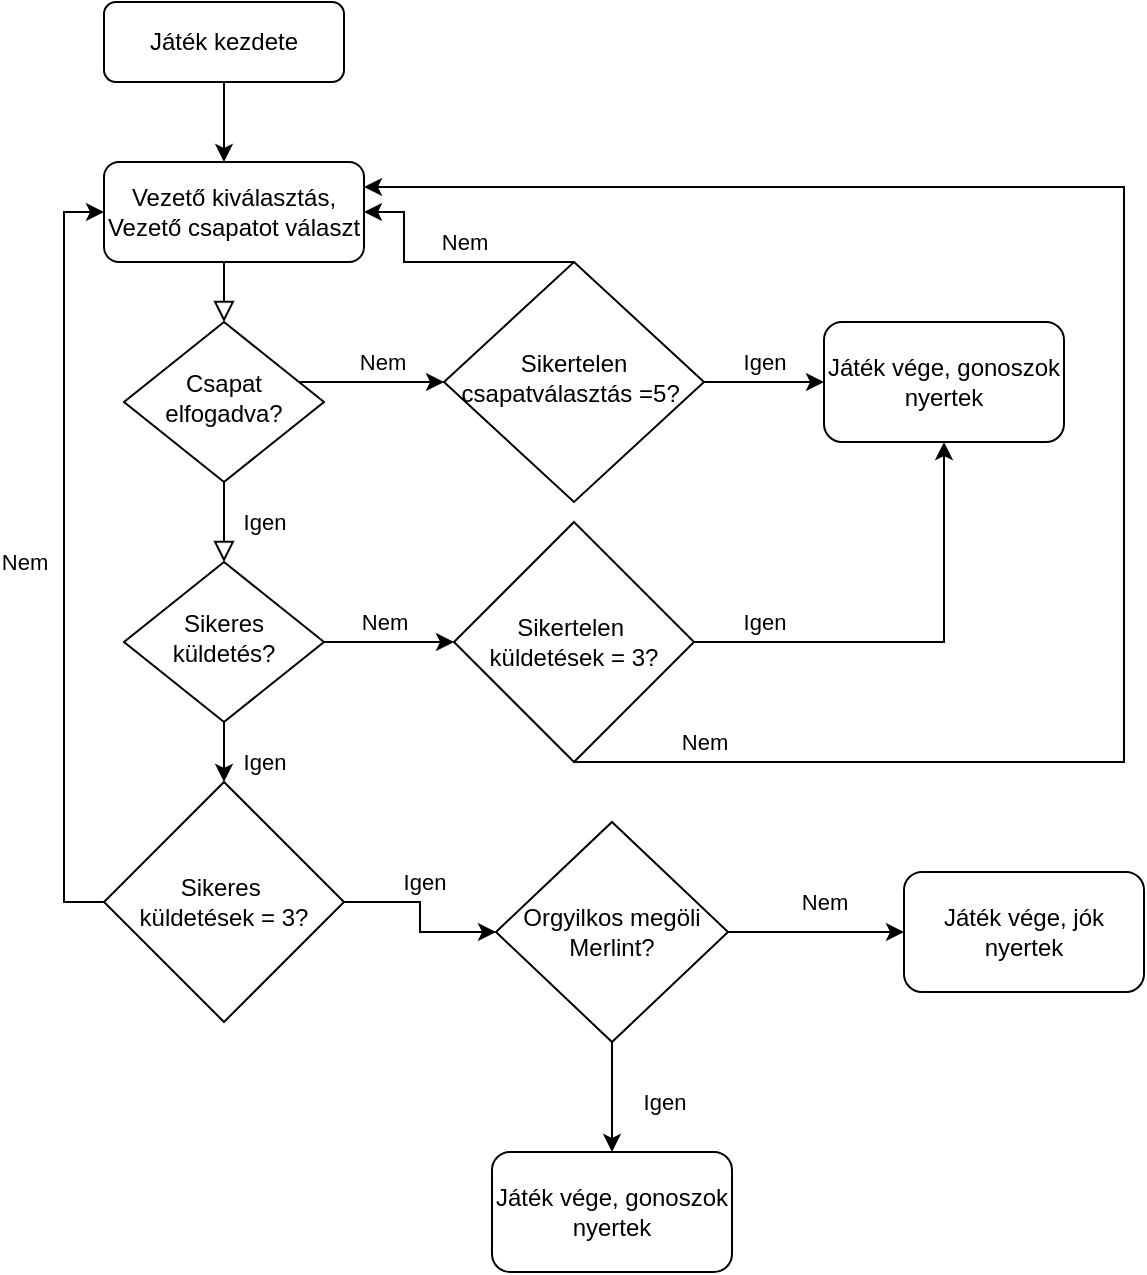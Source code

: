 <mxfile version="24.3.1" type="device">
  <diagram id="C5RBs43oDa-KdzZeNtuy" name="Page-1">
    <mxGraphModel dx="977" dy="621" grid="1" gridSize="10" guides="1" tooltips="1" connect="1" arrows="1" fold="1" page="1" pageScale="1" pageWidth="827" pageHeight="1169" math="0" shadow="0">
      <root>
        <mxCell id="WIyWlLk6GJQsqaUBKTNV-0" />
        <mxCell id="WIyWlLk6GJQsqaUBKTNV-1" parent="WIyWlLk6GJQsqaUBKTNV-0" />
        <mxCell id="WIyWlLk6GJQsqaUBKTNV-2" value="" style="rounded=0;html=1;jettySize=auto;orthogonalLoop=1;fontSize=11;endArrow=block;endFill=0;endSize=8;strokeWidth=1;shadow=0;labelBackgroundColor=none;edgeStyle=orthogonalEdgeStyle;" parent="WIyWlLk6GJQsqaUBKTNV-1" source="WIyWlLk6GJQsqaUBKTNV-3" target="WIyWlLk6GJQsqaUBKTNV-6" edge="1">
          <mxGeometry relative="1" as="geometry">
            <Array as="points">
              <mxPoint x="220" y="150" />
              <mxPoint x="220" y="150" />
            </Array>
          </mxGeometry>
        </mxCell>
        <mxCell id="WIyWlLk6GJQsqaUBKTNV-3" value="Vezető kiválasztás, Vezető csapatot választ" style="rounded=1;whiteSpace=wrap;html=1;fontSize=12;glass=0;strokeWidth=1;shadow=0;" parent="WIyWlLk6GJQsqaUBKTNV-1" vertex="1">
          <mxGeometry x="160" y="90" width="130" height="50" as="geometry" />
        </mxCell>
        <mxCell id="WIyWlLk6GJQsqaUBKTNV-4" value="Igen" style="rounded=0;html=1;jettySize=auto;orthogonalLoop=1;fontSize=11;endArrow=block;endFill=0;endSize=8;strokeWidth=1;shadow=0;labelBackgroundColor=none;edgeStyle=orthogonalEdgeStyle;" parent="WIyWlLk6GJQsqaUBKTNV-1" source="WIyWlLk6GJQsqaUBKTNV-6" target="WIyWlLk6GJQsqaUBKTNV-10" edge="1">
          <mxGeometry y="20" relative="1" as="geometry">
            <mxPoint as="offset" />
          </mxGeometry>
        </mxCell>
        <mxCell id="MNuQ02jc_q1JhZXFtaLs-16" value="Nem" style="edgeStyle=orthogonalEdgeStyle;rounded=0;orthogonalLoop=1;jettySize=auto;html=1;entryX=0;entryY=0.5;entryDx=0;entryDy=0;" edge="1" parent="WIyWlLk6GJQsqaUBKTNV-1" source="WIyWlLk6GJQsqaUBKTNV-6" target="MNuQ02jc_q1JhZXFtaLs-2">
          <mxGeometry x="0.143" y="10" relative="1" as="geometry">
            <Array as="points">
              <mxPoint x="280" y="200" />
              <mxPoint x="280" y="200" />
            </Array>
            <mxPoint as="offset" />
          </mxGeometry>
        </mxCell>
        <mxCell id="WIyWlLk6GJQsqaUBKTNV-6" value="Csapat elfogadva?" style="rhombus;whiteSpace=wrap;html=1;shadow=0;fontFamily=Helvetica;fontSize=12;align=center;strokeWidth=1;spacing=6;spacingTop=-4;" parent="WIyWlLk6GJQsqaUBKTNV-1" vertex="1">
          <mxGeometry x="170" y="170" width="100" height="80" as="geometry" />
        </mxCell>
        <mxCell id="MNuQ02jc_q1JhZXFtaLs-14" value="Nem" style="edgeStyle=orthogonalEdgeStyle;rounded=0;orthogonalLoop=1;jettySize=auto;html=1;" edge="1" parent="WIyWlLk6GJQsqaUBKTNV-1" source="WIyWlLk6GJQsqaUBKTNV-10" target="MNuQ02jc_q1JhZXFtaLs-13">
          <mxGeometry x="-0.077" y="10" relative="1" as="geometry">
            <mxPoint as="offset" />
          </mxGeometry>
        </mxCell>
        <mxCell id="MNuQ02jc_q1JhZXFtaLs-21" value="Igen" style="edgeStyle=orthogonalEdgeStyle;rounded=0;orthogonalLoop=1;jettySize=auto;html=1;" edge="1" parent="WIyWlLk6GJQsqaUBKTNV-1" source="WIyWlLk6GJQsqaUBKTNV-10" target="MNuQ02jc_q1JhZXFtaLs-20">
          <mxGeometry x="0.6" y="20" relative="1" as="geometry">
            <mxPoint as="offset" />
          </mxGeometry>
        </mxCell>
        <mxCell id="WIyWlLk6GJQsqaUBKTNV-10" value="Sikeres küldetés?" style="rhombus;whiteSpace=wrap;html=1;shadow=0;fontFamily=Helvetica;fontSize=12;align=center;strokeWidth=1;spacing=6;spacingTop=-4;" parent="WIyWlLk6GJQsqaUBKTNV-1" vertex="1">
          <mxGeometry x="170" y="290" width="100" height="80" as="geometry" />
        </mxCell>
        <mxCell id="MNuQ02jc_q1JhZXFtaLs-1" style="edgeStyle=orthogonalEdgeStyle;rounded=0;orthogonalLoop=1;jettySize=auto;html=1;" edge="1" parent="WIyWlLk6GJQsqaUBKTNV-1" source="MNuQ02jc_q1JhZXFtaLs-0" target="WIyWlLk6GJQsqaUBKTNV-3">
          <mxGeometry relative="1" as="geometry">
            <Array as="points">
              <mxPoint x="220" y="80" />
              <mxPoint x="220" y="80" />
            </Array>
          </mxGeometry>
        </mxCell>
        <mxCell id="MNuQ02jc_q1JhZXFtaLs-0" value="Játék kezdete" style="rounded=1;whiteSpace=wrap;html=1;fontSize=12;glass=0;strokeWidth=1;shadow=0;" vertex="1" parent="WIyWlLk6GJQsqaUBKTNV-1">
          <mxGeometry x="160" y="10" width="120" height="40" as="geometry" />
        </mxCell>
        <mxCell id="MNuQ02jc_q1JhZXFtaLs-17" value="Nem" style="edgeStyle=orthogonalEdgeStyle;rounded=0;orthogonalLoop=1;jettySize=auto;html=1;entryX=1;entryY=0.5;entryDx=0;entryDy=0;" edge="1" parent="WIyWlLk6GJQsqaUBKTNV-1" source="MNuQ02jc_q1JhZXFtaLs-2" target="WIyWlLk6GJQsqaUBKTNV-3">
          <mxGeometry x="-0.154" y="-10" relative="1" as="geometry">
            <Array as="points">
              <mxPoint x="310" y="140" />
              <mxPoint x="310" y="115" />
            </Array>
            <mxPoint as="offset" />
          </mxGeometry>
        </mxCell>
        <mxCell id="MNuQ02jc_q1JhZXFtaLs-18" value="Igen" style="edgeStyle=orthogonalEdgeStyle;rounded=0;orthogonalLoop=1;jettySize=auto;html=1;entryX=0;entryY=0.5;entryDx=0;entryDy=0;" edge="1" parent="WIyWlLk6GJQsqaUBKTNV-1" source="MNuQ02jc_q1JhZXFtaLs-2" target="MNuQ02jc_q1JhZXFtaLs-10">
          <mxGeometry y="10" relative="1" as="geometry">
            <mxPoint as="offset" />
          </mxGeometry>
        </mxCell>
        <mxCell id="MNuQ02jc_q1JhZXFtaLs-2" value="Sikertelen csapatválasztás =5?&amp;nbsp;" style="rhombus;whiteSpace=wrap;html=1;shadow=0;fontFamily=Helvetica;fontSize=12;align=center;strokeWidth=1;spacing=6;spacingTop=-4;" vertex="1" parent="WIyWlLk6GJQsqaUBKTNV-1">
          <mxGeometry x="330" y="140" width="130" height="120" as="geometry" />
        </mxCell>
        <mxCell id="MNuQ02jc_q1JhZXFtaLs-10" value="Játék vége, gonoszok nyertek" style="rounded=1;whiteSpace=wrap;html=1;" vertex="1" parent="WIyWlLk6GJQsqaUBKTNV-1">
          <mxGeometry x="520" y="170" width="120" height="60" as="geometry" />
        </mxCell>
        <mxCell id="MNuQ02jc_q1JhZXFtaLs-15" value="Igen" style="edgeStyle=orthogonalEdgeStyle;rounded=0;orthogonalLoop=1;jettySize=auto;html=1;entryX=0.5;entryY=1;entryDx=0;entryDy=0;" edge="1" parent="WIyWlLk6GJQsqaUBKTNV-1" source="MNuQ02jc_q1JhZXFtaLs-13" target="MNuQ02jc_q1JhZXFtaLs-10">
          <mxGeometry x="-0.689" y="10" relative="1" as="geometry">
            <mxPoint as="offset" />
          </mxGeometry>
        </mxCell>
        <mxCell id="MNuQ02jc_q1JhZXFtaLs-19" value="Nem" style="edgeStyle=orthogonalEdgeStyle;rounded=0;orthogonalLoop=1;jettySize=auto;html=1;entryX=1;entryY=0.25;entryDx=0;entryDy=0;" edge="1" parent="WIyWlLk6GJQsqaUBKTNV-1" source="MNuQ02jc_q1JhZXFtaLs-13" target="WIyWlLk6GJQsqaUBKTNV-3">
          <mxGeometry x="-0.862" y="10" relative="1" as="geometry">
            <Array as="points">
              <mxPoint x="670" y="390" />
              <mxPoint x="670" y="103" />
            </Array>
            <mxPoint as="offset" />
          </mxGeometry>
        </mxCell>
        <mxCell id="MNuQ02jc_q1JhZXFtaLs-13" value="Sikertelen&amp;nbsp;&lt;div&gt;küldetések = 3?&lt;/div&gt;" style="rhombus;whiteSpace=wrap;html=1;" vertex="1" parent="WIyWlLk6GJQsqaUBKTNV-1">
          <mxGeometry x="335" y="270" width="120" height="120" as="geometry" />
        </mxCell>
        <mxCell id="MNuQ02jc_q1JhZXFtaLs-22" value="Nem" style="edgeStyle=orthogonalEdgeStyle;rounded=0;orthogonalLoop=1;jettySize=auto;html=1;entryX=0;entryY=0.5;entryDx=0;entryDy=0;" edge="1" parent="WIyWlLk6GJQsqaUBKTNV-1" source="MNuQ02jc_q1JhZXFtaLs-20" target="WIyWlLk6GJQsqaUBKTNV-3">
          <mxGeometry x="-0.013" y="20" relative="1" as="geometry">
            <Array as="points">
              <mxPoint x="140" y="460" />
              <mxPoint x="140" y="115" />
            </Array>
            <mxPoint as="offset" />
          </mxGeometry>
        </mxCell>
        <mxCell id="MNuQ02jc_q1JhZXFtaLs-24" value="Igen" style="edgeStyle=orthogonalEdgeStyle;rounded=0;orthogonalLoop=1;jettySize=auto;html=1;entryX=0;entryY=0.5;entryDx=0;entryDy=0;" edge="1" parent="WIyWlLk6GJQsqaUBKTNV-1" source="MNuQ02jc_q1JhZXFtaLs-20" target="MNuQ02jc_q1JhZXFtaLs-23">
          <mxGeometry x="-0.165" y="10" relative="1" as="geometry">
            <mxPoint x="-8" y="-10" as="offset" />
          </mxGeometry>
        </mxCell>
        <mxCell id="MNuQ02jc_q1JhZXFtaLs-20" value="Sikeres&amp;nbsp;&lt;div&gt;küldetések = 3?&lt;/div&gt;" style="rhombus;whiteSpace=wrap;html=1;" vertex="1" parent="WIyWlLk6GJQsqaUBKTNV-1">
          <mxGeometry x="160" y="400" width="120" height="120" as="geometry" />
        </mxCell>
        <mxCell id="MNuQ02jc_q1JhZXFtaLs-28" value="Igen" style="edgeStyle=orthogonalEdgeStyle;rounded=0;orthogonalLoop=1;jettySize=auto;html=1;entryX=0.5;entryY=0;entryDx=0;entryDy=0;" edge="1" parent="WIyWlLk6GJQsqaUBKTNV-1" source="MNuQ02jc_q1JhZXFtaLs-23" target="MNuQ02jc_q1JhZXFtaLs-26">
          <mxGeometry x="0.091" y="26" relative="1" as="geometry">
            <mxPoint as="offset" />
          </mxGeometry>
        </mxCell>
        <mxCell id="MNuQ02jc_q1JhZXFtaLs-29" value="Nem" style="edgeStyle=orthogonalEdgeStyle;rounded=0;orthogonalLoop=1;jettySize=auto;html=1;entryX=0;entryY=0.5;entryDx=0;entryDy=0;" edge="1" parent="WIyWlLk6GJQsqaUBKTNV-1" source="MNuQ02jc_q1JhZXFtaLs-23" target="MNuQ02jc_q1JhZXFtaLs-25">
          <mxGeometry x="0.091" y="15" relative="1" as="geometry">
            <mxPoint as="offset" />
          </mxGeometry>
        </mxCell>
        <mxCell id="MNuQ02jc_q1JhZXFtaLs-23" value="Orgyilkos megöli Merlint?" style="rhombus;whiteSpace=wrap;html=1;" vertex="1" parent="WIyWlLk6GJQsqaUBKTNV-1">
          <mxGeometry x="356" y="420" width="116" height="110" as="geometry" />
        </mxCell>
        <mxCell id="MNuQ02jc_q1JhZXFtaLs-25" value="Játék vége, jók nyertek" style="rounded=1;whiteSpace=wrap;html=1;" vertex="1" parent="WIyWlLk6GJQsqaUBKTNV-1">
          <mxGeometry x="560" y="445" width="120" height="60" as="geometry" />
        </mxCell>
        <mxCell id="MNuQ02jc_q1JhZXFtaLs-26" value="Játék vége, gonoszok nyertek" style="rounded=1;whiteSpace=wrap;html=1;" vertex="1" parent="WIyWlLk6GJQsqaUBKTNV-1">
          <mxGeometry x="354" y="585" width="120" height="60" as="geometry" />
        </mxCell>
      </root>
    </mxGraphModel>
  </diagram>
</mxfile>
